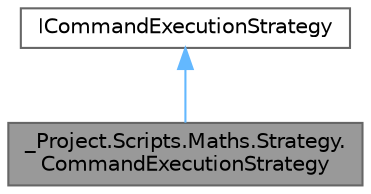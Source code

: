 digraph "_Project.Scripts.Maths.Strategy.CommandExecutionStrategy"
{
 // LATEX_PDF_SIZE
  bgcolor="transparent";
  edge [fontname=Helvetica,fontsize=10,labelfontname=Helvetica,labelfontsize=10];
  node [fontname=Helvetica,fontsize=10,shape=box,height=0.2,width=0.4];
  Node1 [id="Node000001",label="_Project.Scripts.Maths.Strategy.\lCommandExecutionStrategy",height=0.2,width=0.4,color="gray40", fillcolor="grey60", style="filled", fontcolor="black",tooltip="Класс, отвечающий за выполнение математических операций"];
  Node2 -> Node1 [id="edge1_Node000001_Node000002",dir="back",color="steelblue1",style="solid",tooltip=" "];
  Node2 [id="Node000002",label="ICommandExecutionStrategy",height=0.2,width=0.4,color="gray40", fillcolor="white", style="filled",URL="$interface___project_1_1_scripts_1_1_maths_1_1_strategy_1_1_i_command_execution_strategy.html",tooltip="Интерфейс, отвечающий за выполнение математических операций"];
}
